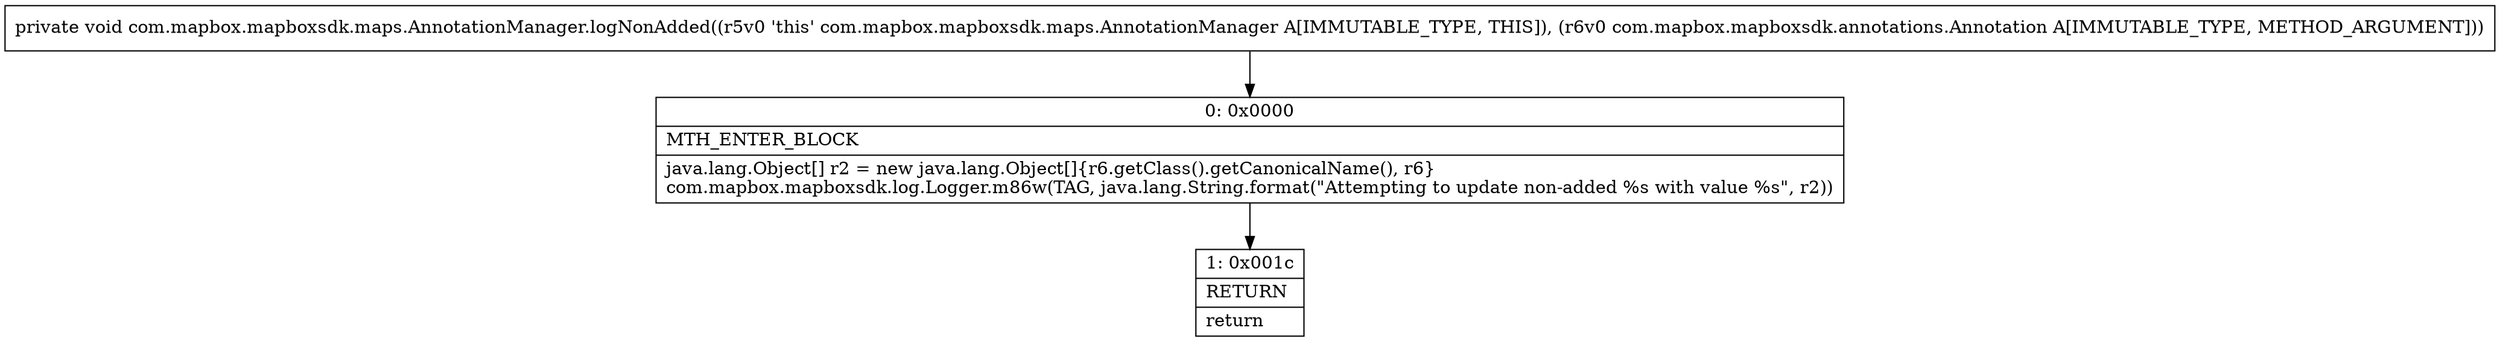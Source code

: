 digraph "CFG forcom.mapbox.mapboxsdk.maps.AnnotationManager.logNonAdded(Lcom\/mapbox\/mapboxsdk\/annotations\/Annotation;)V" {
Node_0 [shape=record,label="{0\:\ 0x0000|MTH_ENTER_BLOCK\l|java.lang.Object[] r2 = new java.lang.Object[]\{r6.getClass().getCanonicalName(), r6\}\lcom.mapbox.mapboxsdk.log.Logger.m86w(TAG, java.lang.String.format(\"Attempting to update non\-added %s with value %s\", r2))\l}"];
Node_1 [shape=record,label="{1\:\ 0x001c|RETURN\l|return\l}"];
MethodNode[shape=record,label="{private void com.mapbox.mapboxsdk.maps.AnnotationManager.logNonAdded((r5v0 'this' com.mapbox.mapboxsdk.maps.AnnotationManager A[IMMUTABLE_TYPE, THIS]), (r6v0 com.mapbox.mapboxsdk.annotations.Annotation A[IMMUTABLE_TYPE, METHOD_ARGUMENT])) }"];
MethodNode -> Node_0;
Node_0 -> Node_1;
}

